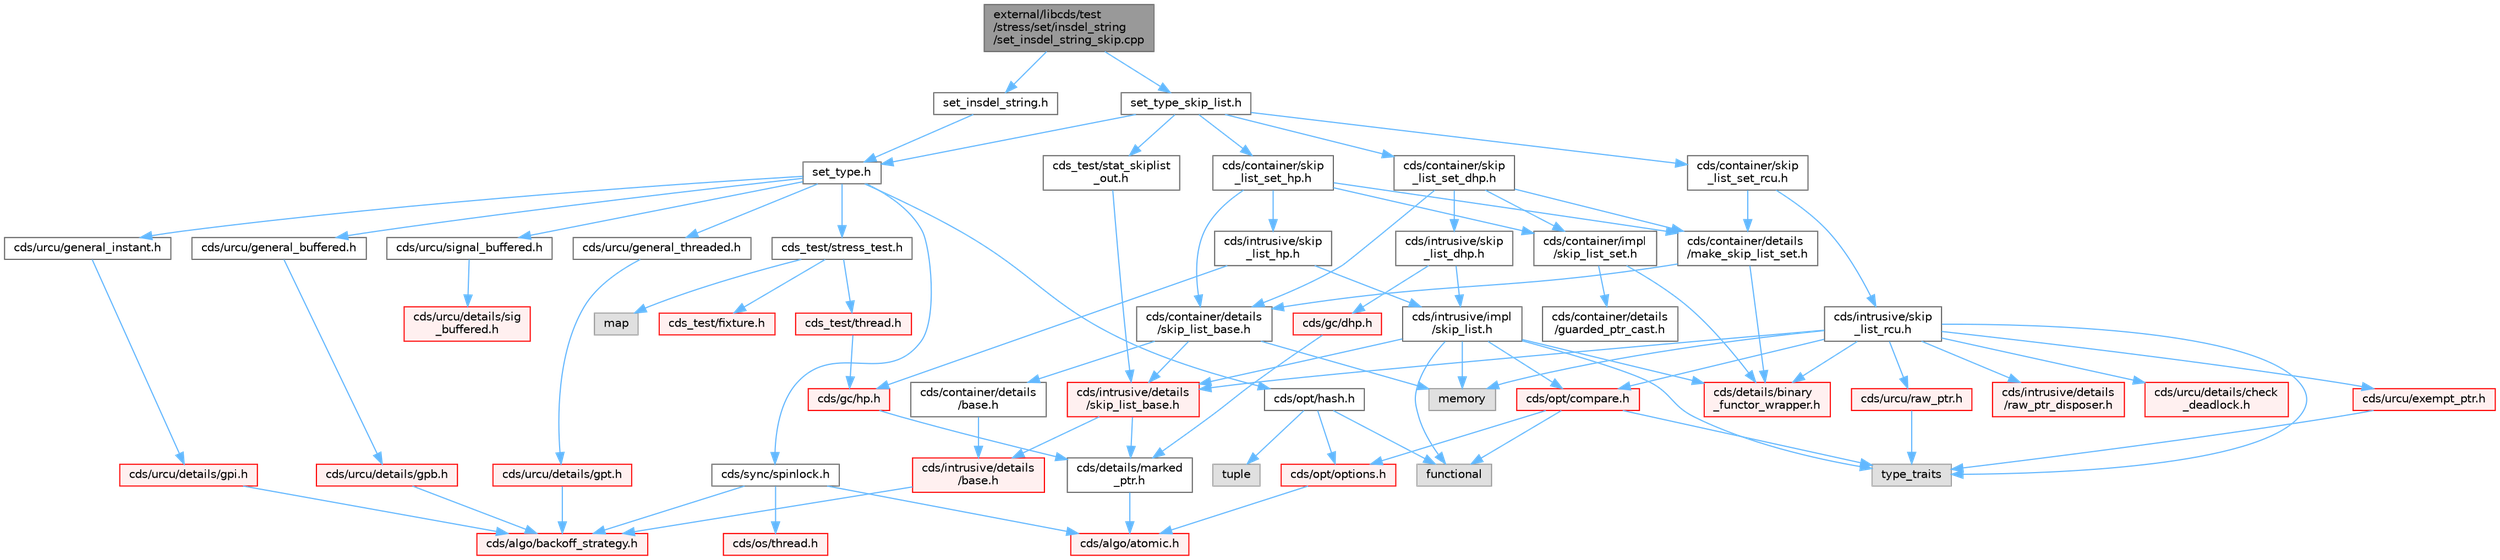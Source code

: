 digraph "external/libcds/test/stress/set/insdel_string/set_insdel_string_skip.cpp"
{
 // LATEX_PDF_SIZE
  bgcolor="transparent";
  edge [fontname=Helvetica,fontsize=10,labelfontname=Helvetica,labelfontsize=10];
  node [fontname=Helvetica,fontsize=10,shape=box,height=0.2,width=0.4];
  Node1 [id="Node000001",label="external/libcds/test\l/stress/set/insdel_string\l/set_insdel_string_skip.cpp",height=0.2,width=0.4,color="gray40", fillcolor="grey60", style="filled", fontcolor="black",tooltip=" "];
  Node1 -> Node2 [id="edge83_Node000001_Node000002",color="steelblue1",style="solid",tooltip=" "];
  Node2 [id="Node000002",label="set_insdel_string.h",height=0.2,width=0.4,color="grey40", fillcolor="white", style="filled",URL="$set__insdel__string_8h.html",tooltip=" "];
  Node2 -> Node3 [id="edge84_Node000002_Node000003",color="steelblue1",style="solid",tooltip=" "];
  Node3 [id="Node000003",label="set_type.h",height=0.2,width=0.4,color="grey40", fillcolor="white", style="filled",URL="$set__type_8h.html",tooltip=" "];
  Node3 -> Node4 [id="edge85_Node000003_Node000004",color="steelblue1",style="solid",tooltip=" "];
  Node4 [id="Node000004",label="cds/urcu/general_instant.h",height=0.2,width=0.4,color="grey40", fillcolor="white", style="filled",URL="$general__instant_8h.html",tooltip=" "];
  Node4 -> Node5 [id="edge86_Node000004_Node000005",color="steelblue1",style="solid",tooltip=" "];
  Node5 [id="Node000005",label="cds/urcu/details/gpi.h",height=0.2,width=0.4,color="red", fillcolor="#FFF0F0", style="filled",URL="$gpi_8h.html",tooltip=" "];
  Node5 -> Node55 [id="edge87_Node000005_Node000055",color="steelblue1",style="solid",tooltip=" "];
  Node55 [id="Node000055",label="cds/algo/backoff_strategy.h",height=0.2,width=0.4,color="red", fillcolor="#FFF0F0", style="filled",URL="$backoff__strategy_8h.html",tooltip=" "];
  Node3 -> Node59 [id="edge88_Node000003_Node000059",color="steelblue1",style="solid",tooltip=" "];
  Node59 [id="Node000059",label="cds/urcu/general_buffered.h",height=0.2,width=0.4,color="grey40", fillcolor="white", style="filled",URL="$general__buffered_8h.html",tooltip=" "];
  Node59 -> Node60 [id="edge89_Node000059_Node000060",color="steelblue1",style="solid",tooltip=" "];
  Node60 [id="Node000060",label="cds/urcu/details/gpb.h",height=0.2,width=0.4,color="red", fillcolor="#FFF0F0", style="filled",URL="$gpb_8h.html",tooltip=" "];
  Node60 -> Node55 [id="edge90_Node000060_Node000055",color="steelblue1",style="solid",tooltip=" "];
  Node3 -> Node73 [id="edge91_Node000003_Node000073",color="steelblue1",style="solid",tooltip=" "];
  Node73 [id="Node000073",label="cds/urcu/general_threaded.h",height=0.2,width=0.4,color="grey40", fillcolor="white", style="filled",URL="$general__threaded_8h.html",tooltip=" "];
  Node73 -> Node74 [id="edge92_Node000073_Node000074",color="steelblue1",style="solid",tooltip=" "];
  Node74 [id="Node000074",label="cds/urcu/details/gpt.h",height=0.2,width=0.4,color="red", fillcolor="#FFF0F0", style="filled",URL="$gpt_8h.html",tooltip=" "];
  Node74 -> Node55 [id="edge93_Node000074_Node000055",color="steelblue1",style="solid",tooltip=" "];
  Node3 -> Node77 [id="edge94_Node000003_Node000077",color="steelblue1",style="solid",tooltip=" "];
  Node77 [id="Node000077",label="cds/urcu/signal_buffered.h",height=0.2,width=0.4,color="grey40", fillcolor="white", style="filled",URL="$signal__buffered_8h.html",tooltip=" "];
  Node77 -> Node78 [id="edge95_Node000077_Node000078",color="steelblue1",style="solid",tooltip=" "];
  Node78 [id="Node000078",label="cds/urcu/details/sig\l_buffered.h",height=0.2,width=0.4,color="red", fillcolor="#FFF0F0", style="filled",URL="$sig__buffered_8h.html",tooltip=" "];
  Node3 -> Node80 [id="edge96_Node000003_Node000080",color="steelblue1",style="solid",tooltip=" "];
  Node80 [id="Node000080",label="cds/opt/hash.h",height=0.2,width=0.4,color="grey40", fillcolor="white", style="filled",URL="$external_2libcds_2cds_2opt_2hash_8h.html",tooltip=" "];
  Node80 -> Node81 [id="edge97_Node000080_Node000081",color="steelblue1",style="solid",tooltip=" "];
  Node81 [id="Node000081",label="tuple",height=0.2,width=0.4,color="grey60", fillcolor="#E0E0E0", style="filled",tooltip=" "];
  Node80 -> Node82 [id="edge98_Node000080_Node000082",color="steelblue1",style="solid",tooltip=" "];
  Node82 [id="Node000082",label="functional",height=0.2,width=0.4,color="grey60", fillcolor="#E0E0E0", style="filled",tooltip=" "];
  Node80 -> Node67 [id="edge99_Node000080_Node000067",color="steelblue1",style="solid",tooltip=" "];
  Node67 [id="Node000067",label="cds/opt/options.h",height=0.2,width=0.4,color="red", fillcolor="#FFF0F0", style="filled",URL="$opt_2options_8h.html",tooltip=" "];
  Node67 -> Node10 [id="edge100_Node000067_Node000010",color="steelblue1",style="solid",tooltip=" "];
  Node10 [id="Node000010",label="cds/algo/atomic.h",height=0.2,width=0.4,color="red", fillcolor="#FFF0F0", style="filled",URL="$external_2libcds_2cds_2algo_2atomic_8h.html",tooltip=" "];
  Node3 -> Node83 [id="edge101_Node000003_Node000083",color="steelblue1",style="solid",tooltip=" "];
  Node83 [id="Node000083",label="cds/sync/spinlock.h",height=0.2,width=0.4,color="grey40", fillcolor="white", style="filled",URL="$sync_2spinlock_8h.html",tooltip=" "];
  Node83 -> Node10 [id="edge102_Node000083_Node000010",color="steelblue1",style="solid",tooltip=" "];
  Node83 -> Node44 [id="edge103_Node000083_Node000044",color="steelblue1",style="solid",tooltip=" "];
  Node44 [id="Node000044",label="cds/os/thread.h",height=0.2,width=0.4,color="red", fillcolor="#FFF0F0", style="filled",URL="$cds_2os_2thread_8h.html",tooltip=" "];
  Node83 -> Node55 [id="edge104_Node000083_Node000055",color="steelblue1",style="solid",tooltip=" "];
  Node3 -> Node84 [id="edge105_Node000003_Node000084",color="steelblue1",style="solid",tooltip=" "];
  Node84 [id="Node000084",label="cds_test/stress_test.h",height=0.2,width=0.4,color="grey40", fillcolor="white", style="filled",URL="$stress__test_8h.html",tooltip=" "];
  Node84 -> Node85 [id="edge106_Node000084_Node000085",color="steelblue1",style="solid",tooltip=" "];
  Node85 [id="Node000085",label="map",height=0.2,width=0.4,color="grey60", fillcolor="#E0E0E0", style="filled",tooltip=" "];
  Node84 -> Node86 [id="edge107_Node000084_Node000086",color="steelblue1",style="solid",tooltip=" "];
  Node86 [id="Node000086",label="cds_test/fixture.h",height=0.2,width=0.4,color="red", fillcolor="#FFF0F0", style="filled",URL="$fixture_8h.html",tooltip=" "];
  Node84 -> Node91 [id="edge108_Node000084_Node000091",color="steelblue1",style="solid",tooltip=" "];
  Node91 [id="Node000091",label="cds_test/thread.h",height=0.2,width=0.4,color="red", fillcolor="#FFF0F0", style="filled",URL="$test_2include_2cds__test_2thread_8h.html",tooltip=" "];
  Node91 -> Node93 [id="edge109_Node000091_Node000093",color="steelblue1",style="solid",tooltip=" "];
  Node93 [id="Node000093",label="cds/gc/hp.h",height=0.2,width=0.4,color="red", fillcolor="#FFF0F0", style="filled",URL="$hp_8h.html",tooltip=" "];
  Node93 -> Node47 [id="edge110_Node000093_Node000047",color="steelblue1",style="solid",tooltip=" "];
  Node47 [id="Node000047",label="cds/details/marked\l_ptr.h",height=0.2,width=0.4,color="grey40", fillcolor="white", style="filled",URL="$marked__ptr_8h.html",tooltip=" "];
  Node47 -> Node10 [id="edge111_Node000047_Node000010",color="steelblue1",style="solid",tooltip=" "];
  Node1 -> Node95 [id="edge112_Node000001_Node000095",color="steelblue1",style="solid",tooltip=" "];
  Node95 [id="Node000095",label="set_type_skip_list.h",height=0.2,width=0.4,color="grey40", fillcolor="white", style="filled",URL="$set__type__skip__list_8h.html",tooltip=" "];
  Node95 -> Node3 [id="edge113_Node000095_Node000003",color="steelblue1",style="solid",tooltip=" "];
  Node95 -> Node96 [id="edge114_Node000095_Node000096",color="steelblue1",style="solid",tooltip=" "];
  Node96 [id="Node000096",label="cds/container/skip\l_list_set_hp.h",height=0.2,width=0.4,color="grey40", fillcolor="white", style="filled",URL="$skip__list__set__hp_8h.html",tooltip=" "];
  Node96 -> Node97 [id="edge115_Node000096_Node000097",color="steelblue1",style="solid",tooltip=" "];
  Node97 [id="Node000097",label="cds/container/details\l/skip_list_base.h",height=0.2,width=0.4,color="grey40", fillcolor="white", style="filled",URL="$container_2details_2skip__list__base_8h.html",tooltip=" "];
  Node97 -> Node98 [id="edge116_Node000097_Node000098",color="steelblue1",style="solid",tooltip=" "];
  Node98 [id="Node000098",label="cds/intrusive/details\l/skip_list_base.h",height=0.2,width=0.4,color="red", fillcolor="#FFF0F0", style="filled",URL="$intrusive_2details_2skip__list__base_8h.html",tooltip=" "];
  Node98 -> Node64 [id="edge117_Node000098_Node000064",color="steelblue1",style="solid",tooltip=" "];
  Node64 [id="Node000064",label="cds/intrusive/details\l/base.h",height=0.2,width=0.4,color="red", fillcolor="#FFF0F0", style="filled",URL="$external_2libcds_2cds_2intrusive_2details_2base_8h.html",tooltip=" "];
  Node64 -> Node55 [id="edge118_Node000064_Node000055",color="steelblue1",style="solid",tooltip=" "];
  Node98 -> Node47 [id="edge119_Node000098_Node000047",color="steelblue1",style="solid",tooltip=" "];
  Node97 -> Node63 [id="edge120_Node000097_Node000063",color="steelblue1",style="solid",tooltip=" "];
  Node63 [id="Node000063",label="cds/container/details\l/base.h",height=0.2,width=0.4,color="grey40", fillcolor="white", style="filled",URL="$external_2libcds_2cds_2container_2details_2base_8h.html",tooltip=" "];
  Node63 -> Node64 [id="edge121_Node000063_Node000064",color="steelblue1",style="solid",tooltip=" "];
  Node97 -> Node19 [id="edge122_Node000097_Node000019",color="steelblue1",style="solid",tooltip=" "];
  Node19 [id="Node000019",label="memory",height=0.2,width=0.4,color="grey60", fillcolor="#E0E0E0", style="filled",tooltip=" "];
  Node96 -> Node102 [id="edge123_Node000096_Node000102",color="steelblue1",style="solid",tooltip=" "];
  Node102 [id="Node000102",label="cds/intrusive/skip\l_list_hp.h",height=0.2,width=0.4,color="grey40", fillcolor="white", style="filled",URL="$skip__list__hp_8h.html",tooltip=" "];
  Node102 -> Node93 [id="edge124_Node000102_Node000093",color="steelblue1",style="solid",tooltip=" "];
  Node102 -> Node103 [id="edge125_Node000102_Node000103",color="steelblue1",style="solid",tooltip=" "];
  Node103 [id="Node000103",label="cds/intrusive/impl\l/skip_list.h",height=0.2,width=0.4,color="grey40", fillcolor="white", style="filled",URL="$skip__list_8h.html",tooltip=" "];
  Node103 -> Node27 [id="edge126_Node000103_Node000027",color="steelblue1",style="solid",tooltip=" "];
  Node27 [id="Node000027",label="type_traits",height=0.2,width=0.4,color="grey60", fillcolor="#E0E0E0", style="filled",tooltip=" "];
  Node103 -> Node19 [id="edge127_Node000103_Node000019",color="steelblue1",style="solid",tooltip=" "];
  Node103 -> Node82 [id="edge128_Node000103_Node000082",color="steelblue1",style="solid",tooltip=" "];
  Node103 -> Node98 [id="edge129_Node000103_Node000098",color="steelblue1",style="solid",tooltip=" "];
  Node103 -> Node104 [id="edge130_Node000103_Node000104",color="steelblue1",style="solid",tooltip=" "];
  Node104 [id="Node000104",label="cds/opt/compare.h",height=0.2,width=0.4,color="red", fillcolor="#FFF0F0", style="filled",URL="$external_2libcds_2cds_2opt_2compare_8h.html",tooltip=" "];
  Node104 -> Node27 [id="edge131_Node000104_Node000027",color="steelblue1",style="solid",tooltip=" "];
  Node104 -> Node82 [id="edge132_Node000104_Node000082",color="steelblue1",style="solid",tooltip=" "];
  Node104 -> Node67 [id="edge133_Node000104_Node000067",color="steelblue1",style="solid",tooltip=" "];
  Node103 -> Node105 [id="edge134_Node000103_Node000105",color="steelblue1",style="solid",tooltip=" "];
  Node105 [id="Node000105",label="cds/details/binary\l_functor_wrapper.h",height=0.2,width=0.4,color="red", fillcolor="#FFF0F0", style="filled",URL="$binary__functor__wrapper_8h.html",tooltip=" "];
  Node96 -> Node106 [id="edge135_Node000096_Node000106",color="steelblue1",style="solid",tooltip=" "];
  Node106 [id="Node000106",label="cds/container/details\l/make_skip_list_set.h",height=0.2,width=0.4,color="grey40", fillcolor="white", style="filled",URL="$make__skip__list__set_8h.html",tooltip=" "];
  Node106 -> Node97 [id="edge136_Node000106_Node000097",color="steelblue1",style="solid",tooltip=" "];
  Node106 -> Node105 [id="edge137_Node000106_Node000105",color="steelblue1",style="solid",tooltip=" "];
  Node96 -> Node107 [id="edge138_Node000096_Node000107",color="steelblue1",style="solid",tooltip=" "];
  Node107 [id="Node000107",label="cds/container/impl\l/skip_list_set.h",height=0.2,width=0.4,color="grey40", fillcolor="white", style="filled",URL="$skip__list__set_8h.html",tooltip=" "];
  Node107 -> Node105 [id="edge139_Node000107_Node000105",color="steelblue1",style="solid",tooltip=" "];
  Node107 -> Node108 [id="edge140_Node000107_Node000108",color="steelblue1",style="solid",tooltip=" "];
  Node108 [id="Node000108",label="cds/container/details\l/guarded_ptr_cast.h",height=0.2,width=0.4,color="grey40", fillcolor="white", style="filled",URL="$guarded__ptr__cast_8h.html",tooltip=" "];
  Node95 -> Node109 [id="edge141_Node000095_Node000109",color="steelblue1",style="solid",tooltip=" "];
  Node109 [id="Node000109",label="cds/container/skip\l_list_set_dhp.h",height=0.2,width=0.4,color="grey40", fillcolor="white", style="filled",URL="$skip__list__set__dhp_8h.html",tooltip=" "];
  Node109 -> Node97 [id="edge142_Node000109_Node000097",color="steelblue1",style="solid",tooltip=" "];
  Node109 -> Node110 [id="edge143_Node000109_Node000110",color="steelblue1",style="solid",tooltip=" "];
  Node110 [id="Node000110",label="cds/intrusive/skip\l_list_dhp.h",height=0.2,width=0.4,color="grey40", fillcolor="white", style="filled",URL="$skip__list__dhp_8h.html",tooltip=" "];
  Node110 -> Node111 [id="edge144_Node000110_Node000111",color="steelblue1",style="solid",tooltip=" "];
  Node111 [id="Node000111",label="cds/gc/dhp.h",height=0.2,width=0.4,color="red", fillcolor="#FFF0F0", style="filled",URL="$dhp_8h.html",tooltip=" "];
  Node111 -> Node47 [id="edge145_Node000111_Node000047",color="steelblue1",style="solid",tooltip=" "];
  Node110 -> Node103 [id="edge146_Node000110_Node000103",color="steelblue1",style="solid",tooltip=" "];
  Node109 -> Node106 [id="edge147_Node000109_Node000106",color="steelblue1",style="solid",tooltip=" "];
  Node109 -> Node107 [id="edge148_Node000109_Node000107",color="steelblue1",style="solid",tooltip=" "];
  Node95 -> Node114 [id="edge149_Node000095_Node000114",color="steelblue1",style="solid",tooltip=" "];
  Node114 [id="Node000114",label="cds/container/skip\l_list_set_rcu.h",height=0.2,width=0.4,color="grey40", fillcolor="white", style="filled",URL="$skip__list__set__rcu_8h.html",tooltip=" "];
  Node114 -> Node115 [id="edge150_Node000114_Node000115",color="steelblue1",style="solid",tooltip=" "];
  Node115 [id="Node000115",label="cds/intrusive/skip\l_list_rcu.h",height=0.2,width=0.4,color="grey40", fillcolor="white", style="filled",URL="$skip__list__rcu_8h.html",tooltip=" "];
  Node115 -> Node27 [id="edge151_Node000115_Node000027",color="steelblue1",style="solid",tooltip=" "];
  Node115 -> Node19 [id="edge152_Node000115_Node000019",color="steelblue1",style="solid",tooltip=" "];
  Node115 -> Node98 [id="edge153_Node000115_Node000098",color="steelblue1",style="solid",tooltip=" "];
  Node115 -> Node104 [id="edge154_Node000115_Node000104",color="steelblue1",style="solid",tooltip=" "];
  Node115 -> Node116 [id="edge155_Node000115_Node000116",color="steelblue1",style="solid",tooltip=" "];
  Node116 [id="Node000116",label="cds/urcu/details/check\l_deadlock.h",height=0.2,width=0.4,color="red", fillcolor="#FFF0F0", style="filled",URL="$check__deadlock_8h.html",tooltip=" "];
  Node115 -> Node105 [id="edge156_Node000115_Node000105",color="steelblue1",style="solid",tooltip=" "];
  Node115 -> Node117 [id="edge157_Node000115_Node000117",color="steelblue1",style="solid",tooltip=" "];
  Node117 [id="Node000117",label="cds/urcu/exempt_ptr.h",height=0.2,width=0.4,color="red", fillcolor="#FFF0F0", style="filled",URL="$exempt__ptr_8h.html",tooltip=" "];
  Node117 -> Node27 [id="edge158_Node000117_Node000027",color="steelblue1",style="solid",tooltip=" "];
  Node115 -> Node118 [id="edge159_Node000115_Node000118",color="steelblue1",style="solid",tooltip=" "];
  Node118 [id="Node000118",label="cds/urcu/raw_ptr.h",height=0.2,width=0.4,color="red", fillcolor="#FFF0F0", style="filled",URL="$raw__ptr_8h.html",tooltip=" "];
  Node118 -> Node27 [id="edge160_Node000118_Node000027",color="steelblue1",style="solid",tooltip=" "];
  Node115 -> Node119 [id="edge161_Node000115_Node000119",color="steelblue1",style="solid",tooltip=" "];
  Node119 [id="Node000119",label="cds/intrusive/details\l/raw_ptr_disposer.h",height=0.2,width=0.4,color="red", fillcolor="#FFF0F0", style="filled",URL="$raw__ptr__disposer_8h.html",tooltip=" "];
  Node114 -> Node106 [id="edge162_Node000114_Node000106",color="steelblue1",style="solid",tooltip=" "];
  Node95 -> Node120 [id="edge163_Node000095_Node000120",color="steelblue1",style="solid",tooltip=" "];
  Node120 [id="Node000120",label="cds_test/stat_skiplist\l_out.h",height=0.2,width=0.4,color="grey40", fillcolor="white", style="filled",URL="$stat__skiplist__out_8h.html",tooltip=" "];
  Node120 -> Node98 [id="edge164_Node000120_Node000098",color="steelblue1",style="solid",tooltip=" "];
}
